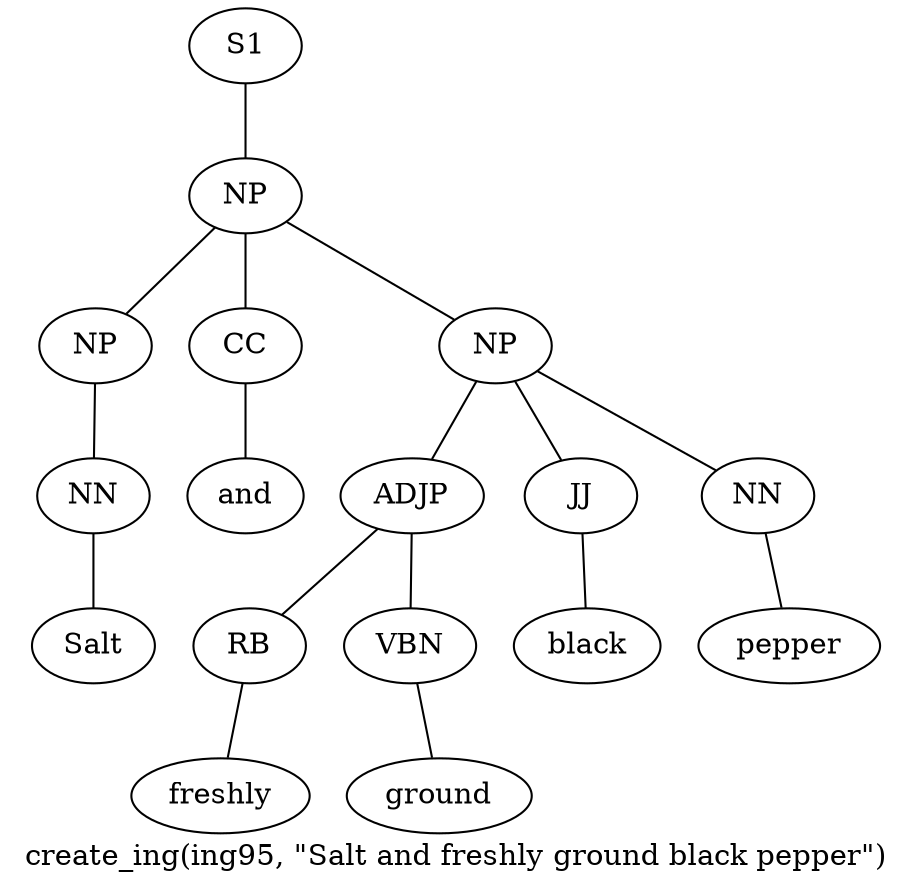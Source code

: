 graph SyntaxGraph {
	label = "create_ing(ing95, \"Salt and freshly ground black pepper\")";
	Node0 [label="S1"];
	Node1 [label="NP"];
	Node2 [label="NP"];
	Node3 [label="NN"];
	Node4 [label="Salt"];
	Node5 [label="CC"];
	Node6 [label="and"];
	Node7 [label="NP"];
	Node8 [label="ADJP"];
	Node9 [label="RB"];
	Node10 [label="freshly"];
	Node11 [label="VBN"];
	Node12 [label="ground"];
	Node13 [label="JJ"];
	Node14 [label="black"];
	Node15 [label="NN"];
	Node16 [label="pepper"];

	Node0 -- Node1;
	Node1 -- Node2;
	Node1 -- Node5;
	Node1 -- Node7;
	Node2 -- Node3;
	Node3 -- Node4;
	Node5 -- Node6;
	Node7 -- Node8;
	Node7 -- Node13;
	Node7 -- Node15;
	Node8 -- Node9;
	Node8 -- Node11;
	Node9 -- Node10;
	Node11 -- Node12;
	Node13 -- Node14;
	Node15 -- Node16;
}